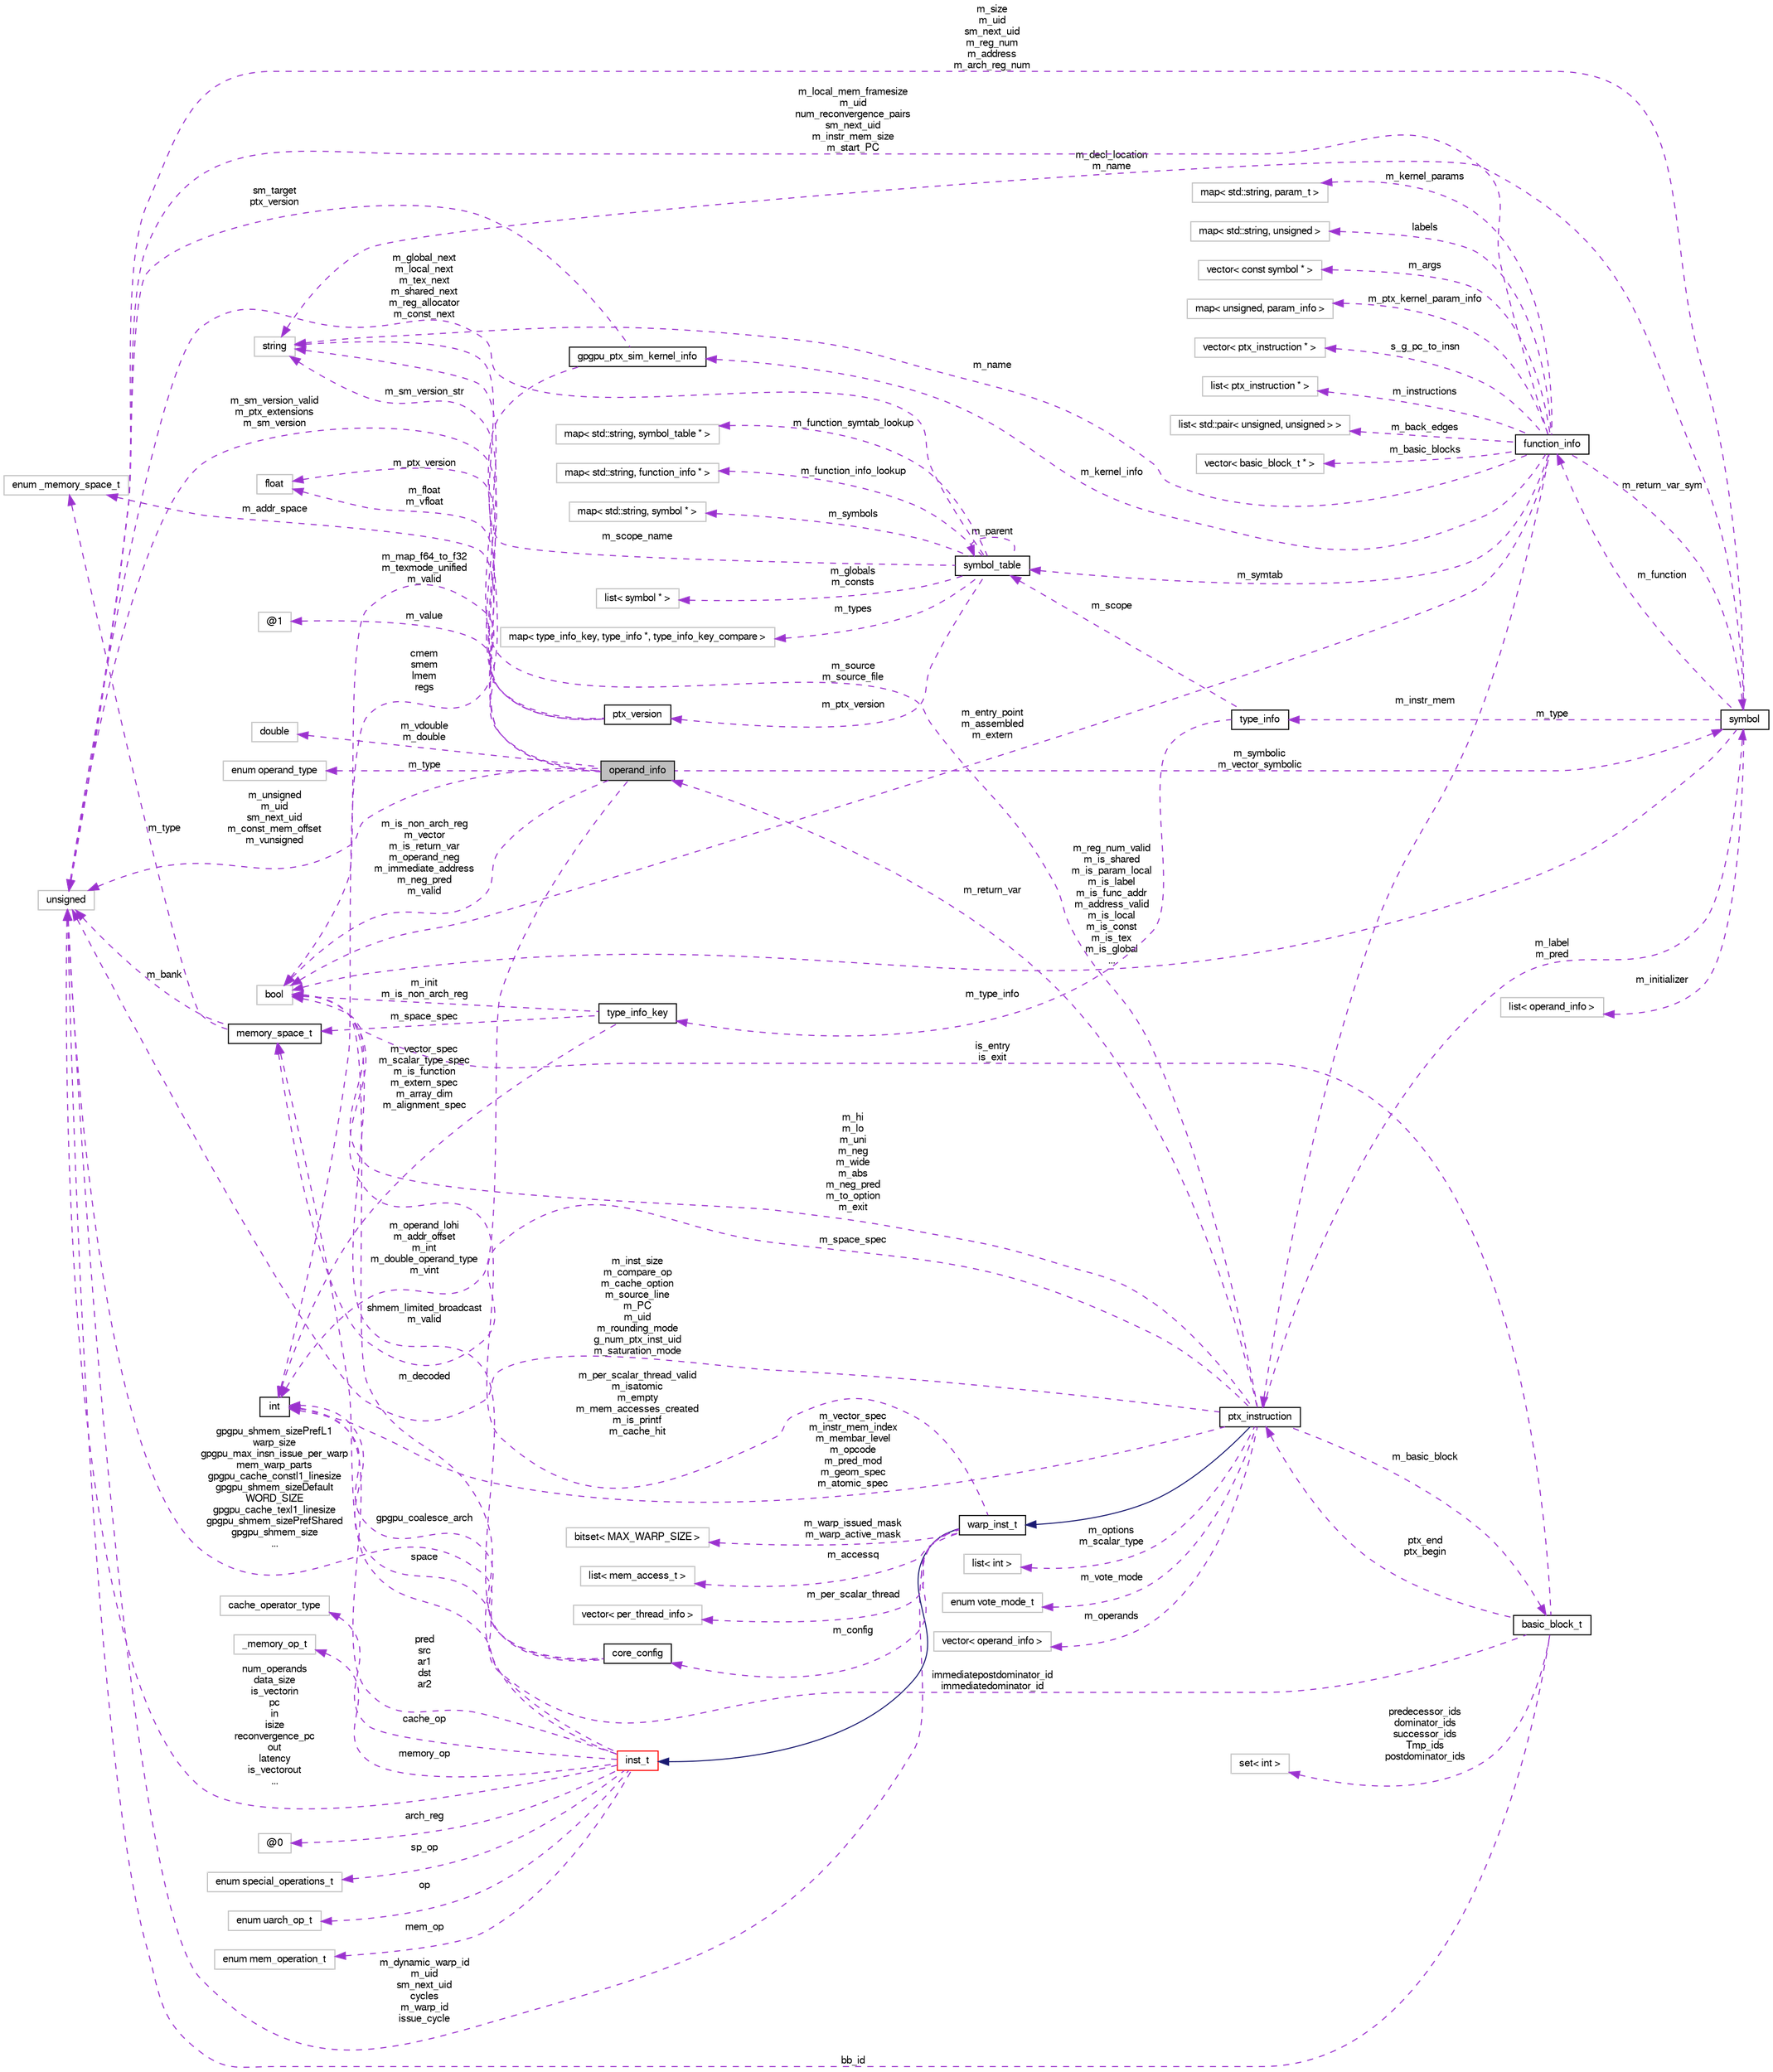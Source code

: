 digraph G
{
  bgcolor="transparent";
  edge [fontname="FreeSans",fontsize="10",labelfontname="FreeSans",labelfontsize="10"];
  node [fontname="FreeSans",fontsize="10",shape=record];
  rankdir=LR;
  Node1 [label="operand_info",height=0.2,width=0.4,color="black", fillcolor="grey75", style="filled" fontcolor="black"];
  Node2 -> Node1 [dir=back,color="darkorchid3",fontsize="10",style="dashed",label="m_value",fontname="FreeSans"];
  Node2 [label="@1",height=0.2,width=0.4,color="grey75"];
  Node3 -> Node1 [dir=back,color="darkorchid3",fontsize="10",style="dashed",label="m_vdouble\nm_double",fontname="FreeSans"];
  Node3 [label="double",height=0.2,width=0.4,color="grey75"];
  Node4 -> Node1 [dir=back,color="darkorchid3",fontsize="10",style="dashed",label="m_float\nm_vfloat",fontname="FreeSans"];
  Node4 [label="float",height=0.2,width=0.4,color="grey75"];
  Node5 -> Node1 [dir=back,color="darkorchid3",fontsize="10",style="dashed",label="m_addr_space",fontname="FreeSans"];
  Node5 [label="enum _memory_space_t",height=0.2,width=0.4,color="grey75"];
  Node6 -> Node1 [dir=back,color="darkorchid3",fontsize="10",style="dashed",label="m_symbolic\nm_vector_symbolic",fontname="FreeSans"];
  Node6 [label="symbol",height=0.2,width=0.4,color="black",URL="$classsymbol.html"];
  Node7 -> Node6 [dir=back,color="darkorchid3",fontsize="10",style="dashed",label="m_type",fontname="FreeSans"];
  Node7 [label="type_info",height=0.2,width=0.4,color="black",URL="$classtype__info.html"];
  Node8 -> Node7 [dir=back,color="darkorchid3",fontsize="10",style="dashed",label="m_scope",fontname="FreeSans"];
  Node8 [label="symbol_table",height=0.2,width=0.4,color="black",URL="$classsymbol__table.html"];
  Node9 -> Node8 [dir=back,color="darkorchid3",fontsize="10",style="dashed",label="m_symbols",fontname="FreeSans"];
  Node9 [label="map\< std::string, symbol * \>",height=0.2,width=0.4,color="grey75"];
  Node8 -> Node8 [dir=back,color="darkorchid3",fontsize="10",style="dashed",label="m_parent",fontname="FreeSans"];
  Node10 -> Node8 [dir=back,color="darkorchid3",fontsize="10",style="dashed",label="m_globals\nm_consts",fontname="FreeSans"];
  Node10 [label="list\< symbol * \>",height=0.2,width=0.4,color="grey75"];
  Node11 -> Node8 [dir=back,color="darkorchid3",fontsize="10",style="dashed",label="m_types",fontname="FreeSans"];
  Node11 [label="map\< type_info_key, type_info *, type_info_key_compare \>",height=0.2,width=0.4,color="grey75"];
  Node12 -> Node8 [dir=back,color="darkorchid3",fontsize="10",style="dashed",label="m_ptx_version",fontname="FreeSans"];
  Node12 [label="ptx_version",height=0.2,width=0.4,color="black",URL="$classptx__version.html"];
  Node4 -> Node12 [dir=back,color="darkorchid3",fontsize="10",style="dashed",label="m_ptx_version",fontname="FreeSans"];
  Node13 -> Node12 [dir=back,color="darkorchid3",fontsize="10",style="dashed",label="m_sm_version_str",fontname="FreeSans"];
  Node13 [label="string",height=0.2,width=0.4,color="grey75"];
  Node14 -> Node12 [dir=back,color="darkorchid3",fontsize="10",style="dashed",label="m_map_f64_to_f32\nm_texmode_unified\nm_valid",fontname="FreeSans"];
  Node14 [label="bool",height=0.2,width=0.4,color="grey75"];
  Node15 -> Node12 [dir=back,color="darkorchid3",fontsize="10",style="dashed",label="m_sm_version_valid\nm_ptx_extensions\nm_sm_version",fontname="FreeSans"];
  Node15 [label="unsigned",height=0.2,width=0.4,color="grey75"];
  Node13 -> Node8 [dir=back,color="darkorchid3",fontsize="10",style="dashed",label="m_scope_name",fontname="FreeSans"];
  Node16 -> Node8 [dir=back,color="darkorchid3",fontsize="10",style="dashed",label="m_function_symtab_lookup",fontname="FreeSans"];
  Node16 [label="map\< std::string, symbol_table * \>",height=0.2,width=0.4,color="grey75"];
  Node17 -> Node8 [dir=back,color="darkorchid3",fontsize="10",style="dashed",label="m_function_info_lookup",fontname="FreeSans"];
  Node17 [label="map\< std::string, function_info * \>",height=0.2,width=0.4,color="grey75"];
  Node15 -> Node8 [dir=back,color="darkorchid3",fontsize="10",style="dashed",label="m_global_next\nm_local_next\nm_tex_next\nm_shared_next\nm_reg_allocator\nm_const_next",fontname="FreeSans"];
  Node18 -> Node7 [dir=back,color="darkorchid3",fontsize="10",style="dashed",label="m_type_info",fontname="FreeSans"];
  Node18 [label="type_info_key",height=0.2,width=0.4,color="black",URL="$classtype__info__key.html"];
  Node19 -> Node18 [dir=back,color="darkorchid3",fontsize="10",style="dashed",label="m_space_spec",fontname="FreeSans"];
  Node19 [label="memory_space_t",height=0.2,width=0.4,color="black",URL="$classmemory__space__t.html"];
  Node5 -> Node19 [dir=back,color="darkorchid3",fontsize="10",style="dashed",label="m_type",fontname="FreeSans"];
  Node15 -> Node19 [dir=back,color="darkorchid3",fontsize="10",style="dashed",label="m_bank",fontname="FreeSans"];
  Node20 -> Node18 [dir=back,color="darkorchid3",fontsize="10",style="dashed",label="m_vector_spec\nm_scalar_type_spec\nm_is_function\nm_extern_spec\nm_array_dim\nm_alignment_spec",fontname="FreeSans"];
  Node20 [label="int",height=0.2,width=0.4,color="black",URL="$classint.html"];
  Node14 -> Node18 [dir=back,color="darkorchid3",fontsize="10",style="dashed",label="m_init\nm_is_non_arch_reg",fontname="FreeSans"];
  Node14 -> Node6 [dir=back,color="darkorchid3",fontsize="10",style="dashed",label="m_reg_num_valid\nm_is_shared\nm_is_param_local\nm_is_label\nm_is_func_addr\nm_address_valid\nm_is_local\nm_is_const\nm_is_tex\nm_is_global\n...",fontname="FreeSans"];
  Node13 -> Node6 [dir=back,color="darkorchid3",fontsize="10",style="dashed",label="m_decl_location\nm_name",fontname="FreeSans"];
  Node21 -> Node6 [dir=back,color="darkorchid3",fontsize="10",style="dashed",label="m_function",fontname="FreeSans"];
  Node21 [label="function_info",height=0.2,width=0.4,color="black",URL="$classfunction__info.html"];
  Node8 -> Node21 [dir=back,color="darkorchid3",fontsize="10",style="dashed",label="m_symtab",fontname="FreeSans"];
  Node22 -> Node21 [dir=back,color="darkorchid3",fontsize="10",style="dashed",label="m_kernel_params",fontname="FreeSans"];
  Node22 [label="map\< std::string, param_t \>",height=0.2,width=0.4,color="grey75"];
  Node23 -> Node21 [dir=back,color="darkorchid3",fontsize="10",style="dashed",label="labels",fontname="FreeSans"];
  Node23 [label="map\< std::string, unsigned \>",height=0.2,width=0.4,color="grey75"];
  Node24 -> Node21 [dir=back,color="darkorchid3",fontsize="10",style="dashed",label="m_args",fontname="FreeSans"];
  Node24 [label="vector\< const symbol * \>",height=0.2,width=0.4,color="grey75"];
  Node25 -> Node21 [dir=back,color="darkorchid3",fontsize="10",style="dashed",label="m_ptx_kernel_param_info",fontname="FreeSans"];
  Node25 [label="map\< unsigned, param_info \>",height=0.2,width=0.4,color="grey75"];
  Node26 -> Node21 [dir=back,color="darkorchid3",fontsize="10",style="dashed",label="s_g_pc_to_insn",fontname="FreeSans"];
  Node26 [label="vector\< ptx_instruction * \>",height=0.2,width=0.4,color="grey75"];
  Node27 -> Node21 [dir=back,color="darkorchid3",fontsize="10",style="dashed",label="m_instructions",fontname="FreeSans"];
  Node27 [label="list\< ptx_instruction * \>",height=0.2,width=0.4,color="grey75"];
  Node28 -> Node21 [dir=back,color="darkorchid3",fontsize="10",style="dashed",label="m_instr_mem",fontname="FreeSans"];
  Node28 [label="ptx_instruction",height=0.2,width=0.4,color="black",URL="$classptx__instruction.html"];
  Node29 -> Node28 [dir=back,color="midnightblue",fontsize="10",style="solid",fontname="FreeSans"];
  Node29 [label="warp_inst_t",height=0.2,width=0.4,color="black",URL="$classwarp__inst__t.html"];
  Node30 -> Node29 [dir=back,color="midnightblue",fontsize="10",style="solid",fontname="FreeSans"];
  Node30 [label="inst_t",height=0.2,width=0.4,color="red",URL="$classinst__t.html"];
  Node31 -> Node30 [dir=back,color="darkorchid3",fontsize="10",style="dashed",label="arch_reg",fontname="FreeSans"];
  Node31 [label="@0",height=0.2,width=0.4,color="grey75"];
  Node32 -> Node30 [dir=back,color="darkorchid3",fontsize="10",style="dashed",label="sp_op",fontname="FreeSans"];
  Node32 [label="enum special_operations_t",height=0.2,width=0.4,color="grey75"];
  Node33 -> Node30 [dir=back,color="darkorchid3",fontsize="10",style="dashed",label="op",fontname="FreeSans"];
  Node33 [label="enum uarch_op_t",height=0.2,width=0.4,color="grey75"];
  Node34 -> Node30 [dir=back,color="darkorchid3",fontsize="10",style="dashed",label="mem_op",fontname="FreeSans"];
  Node34 [label="enum mem_operation_t",height=0.2,width=0.4,color="grey75"];
  Node35 -> Node30 [dir=back,color="darkorchid3",fontsize="10",style="dashed",label="cache_op",fontname="FreeSans"];
  Node35 [label="cache_operator_type",height=0.2,width=0.4,color="grey75"];
  Node19 -> Node30 [dir=back,color="darkorchid3",fontsize="10",style="dashed",label="space",fontname="FreeSans"];
  Node20 -> Node30 [dir=back,color="darkorchid3",fontsize="10",style="dashed",label="pred\nsrc\nar1\ndst\nar2",fontname="FreeSans"];
  Node36 -> Node30 [dir=back,color="darkorchid3",fontsize="10",style="dashed",label="memory_op",fontname="FreeSans"];
  Node36 [label="_memory_op_t",height=0.2,width=0.4,color="grey75"];
  Node14 -> Node30 [dir=back,color="darkorchid3",fontsize="10",style="dashed",label="m_decoded",fontname="FreeSans"];
  Node15 -> Node30 [dir=back,color="darkorchid3",fontsize="10",style="dashed",label="num_operands\ndata_size\nis_vectorin\npc\nin\nisize\nreconvergence_pc\nout\nlatency\nis_vectorout\n...",fontname="FreeSans"];
  Node37 -> Node29 [dir=back,color="darkorchid3",fontsize="10",style="dashed",label="m_warp_issued_mask\nm_warp_active_mask",fontname="FreeSans"];
  Node37 [label="bitset\< MAX_WARP_SIZE \>",height=0.2,width=0.4,color="grey75"];
  Node38 -> Node29 [dir=back,color="darkorchid3",fontsize="10",style="dashed",label="m_accessq",fontname="FreeSans"];
  Node38 [label="list\< mem_access_t \>",height=0.2,width=0.4,color="grey75"];
  Node39 -> Node29 [dir=back,color="darkorchid3",fontsize="10",style="dashed",label="m_config",fontname="FreeSans"];
  Node39 [label="core_config",height=0.2,width=0.4,color="black",URL="$structcore__config.html"];
  Node20 -> Node39 [dir=back,color="darkorchid3",fontsize="10",style="dashed",label="gpgpu_coalesce_arch",fontname="FreeSans"];
  Node14 -> Node39 [dir=back,color="darkorchid3",fontsize="10",style="dashed",label="shmem_limited_broadcast\nm_valid",fontname="FreeSans"];
  Node15 -> Node39 [dir=back,color="darkorchid3",fontsize="10",style="dashed",label="gpgpu_shmem_sizePrefL1\nwarp_size\ngpgpu_max_insn_issue_per_warp\nmem_warp_parts\ngpgpu_cache_constl1_linesize\ngpgpu_shmem_sizeDefault\nWORD_SIZE\ngpgpu_cache_texl1_linesize\ngpgpu_shmem_sizePrefShared\ngpgpu_shmem_size\n...",fontname="FreeSans"];
  Node14 -> Node29 [dir=back,color="darkorchid3",fontsize="10",style="dashed",label="m_per_scalar_thread_valid\nm_isatomic\nm_empty\nm_mem_accesses_created\nm_is_printf\nm_cache_hit",fontname="FreeSans"];
  Node40 -> Node29 [dir=back,color="darkorchid3",fontsize="10",style="dashed",label="m_per_scalar_thread",fontname="FreeSans"];
  Node40 [label="vector\< per_thread_info \>",height=0.2,width=0.4,color="grey75"];
  Node15 -> Node29 [dir=back,color="darkorchid3",fontsize="10",style="dashed",label="m_dynamic_warp_id\nm_uid\nsm_next_uid\ncycles\nm_warp_id\nissue_cycle",fontname="FreeSans"];
  Node41 -> Node28 [dir=back,color="darkorchid3",fontsize="10",style="dashed",label="m_basic_block",fontname="FreeSans"];
  Node41 [label="basic_block_t",height=0.2,width=0.4,color="black",URL="$structbasic__block__t.html"];
  Node42 -> Node41 [dir=back,color="darkorchid3",fontsize="10",style="dashed",label="predecessor_ids\ndominator_ids\nsuccessor_ids\nTmp_ids\npostdominator_ids",fontname="FreeSans"];
  Node42 [label="set\< int \>",height=0.2,width=0.4,color="grey75"];
  Node28 -> Node41 [dir=back,color="darkorchid3",fontsize="10",style="dashed",label="ptx_end\nptx_begin",fontname="FreeSans"];
  Node20 -> Node41 [dir=back,color="darkorchid3",fontsize="10",style="dashed",label="immediatepostdominator_id\nimmediatedominator_id",fontname="FreeSans"];
  Node14 -> Node41 [dir=back,color="darkorchid3",fontsize="10",style="dashed",label="is_entry\nis_exit",fontname="FreeSans"];
  Node15 -> Node41 [dir=back,color="darkorchid3",fontsize="10",style="dashed",label="bb_id",fontname="FreeSans"];
  Node43 -> Node28 [dir=back,color="darkorchid3",fontsize="10",style="dashed",label="m_options\nm_scalar_type",fontname="FreeSans"];
  Node43 [label="list\< int \>",height=0.2,width=0.4,color="grey75"];
  Node19 -> Node28 [dir=back,color="darkorchid3",fontsize="10",style="dashed",label="m_space_spec",fontname="FreeSans"];
  Node44 -> Node28 [dir=back,color="darkorchid3",fontsize="10",style="dashed",label="m_vote_mode",fontname="FreeSans"];
  Node44 [label="enum vote_mode_t",height=0.2,width=0.4,color="grey75"];
  Node1 -> Node28 [dir=back,color="darkorchid3",fontsize="10",style="dashed",label="m_return_var",fontname="FreeSans"];
  Node20 -> Node28 [dir=back,color="darkorchid3",fontsize="10",style="dashed",label="m_vector_spec\nm_instr_mem_index\nm_membar_level\nm_opcode\nm_pred_mod\nm_geom_spec\nm_atomic_spec",fontname="FreeSans"];
  Node6 -> Node28 [dir=back,color="darkorchid3",fontsize="10",style="dashed",label="m_label\nm_pred",fontname="FreeSans"];
  Node14 -> Node28 [dir=back,color="darkorchid3",fontsize="10",style="dashed",label="m_hi\nm_lo\nm_uni\nm_neg\nm_wide\nm_abs\nm_neg_pred\nm_to_option\nm_exit",fontname="FreeSans"];
  Node13 -> Node28 [dir=back,color="darkorchid3",fontsize="10",style="dashed",label="m_source\nm_source_file",fontname="FreeSans"];
  Node15 -> Node28 [dir=back,color="darkorchid3",fontsize="10",style="dashed",label="m_inst_size\nm_compare_op\nm_cache_option\nm_source_line\nm_PC\nm_uid\nm_rounding_mode\ng_num_ptx_inst_uid\nm_saturation_mode",fontname="FreeSans"];
  Node45 -> Node28 [dir=back,color="darkorchid3",fontsize="10",style="dashed",label="m_operands",fontname="FreeSans"];
  Node45 [label="vector\< operand_info \>",height=0.2,width=0.4,color="grey75"];
  Node6 -> Node21 [dir=back,color="darkorchid3",fontsize="10",style="dashed",label="m_return_var_sym",fontname="FreeSans"];
  Node13 -> Node21 [dir=back,color="darkorchid3",fontsize="10",style="dashed",label="m_name",fontname="FreeSans"];
  Node14 -> Node21 [dir=back,color="darkorchid3",fontsize="10",style="dashed",label="m_entry_point\nm_assembled\nm_extern",fontname="FreeSans"];
  Node46 -> Node21 [dir=back,color="darkorchid3",fontsize="10",style="dashed",label="m_kernel_info",fontname="FreeSans"];
  Node46 [label="gpgpu_ptx_sim_kernel_info",height=0.2,width=0.4,color="black",URL="$structgpgpu__ptx__sim__kernel__info.html"];
  Node20 -> Node46 [dir=back,color="darkorchid3",fontsize="10",style="dashed",label="cmem\nsmem\nlmem\nregs",fontname="FreeSans"];
  Node15 -> Node46 [dir=back,color="darkorchid3",fontsize="10",style="dashed",label="sm_target\nptx_version",fontname="FreeSans"];
  Node47 -> Node21 [dir=back,color="darkorchid3",fontsize="10",style="dashed",label="m_back_edges",fontname="FreeSans"];
  Node47 [label="list\< std::pair\< unsigned, unsigned \> \>",height=0.2,width=0.4,color="grey75"];
  Node15 -> Node21 [dir=back,color="darkorchid3",fontsize="10",style="dashed",label="m_local_mem_framesize\nm_uid\nnum_reconvergence_pairs\nsm_next_uid\nm_instr_mem_size\nm_start_PC",fontname="FreeSans"];
  Node48 -> Node21 [dir=back,color="darkorchid3",fontsize="10",style="dashed",label="m_basic_blocks",fontname="FreeSans"];
  Node48 [label="vector\< basic_block_t * \>",height=0.2,width=0.4,color="grey75"];
  Node49 -> Node6 [dir=back,color="darkorchid3",fontsize="10",style="dashed",label="m_initializer",fontname="FreeSans"];
  Node49 [label="list\< operand_info \>",height=0.2,width=0.4,color="grey75"];
  Node15 -> Node6 [dir=back,color="darkorchid3",fontsize="10",style="dashed",label="m_size\nm_uid\nsm_next_uid\nm_reg_num\nm_address\nm_arch_reg_num",fontname="FreeSans"];
  Node20 -> Node1 [dir=back,color="darkorchid3",fontsize="10",style="dashed",label="m_operand_lohi\nm_addr_offset\nm_int\nm_double_operand_type\nm_vint",fontname="FreeSans"];
  Node14 -> Node1 [dir=back,color="darkorchid3",fontsize="10",style="dashed",label="m_is_non_arch_reg\nm_vector\nm_is_return_var\nm_operand_neg\nm_immediate_address\nm_neg_pred\nm_valid",fontname="FreeSans"];
  Node50 -> Node1 [dir=back,color="darkorchid3",fontsize="10",style="dashed",label="m_type",fontname="FreeSans"];
  Node50 [label="enum operand_type",height=0.2,width=0.4,color="grey75"];
  Node15 -> Node1 [dir=back,color="darkorchid3",fontsize="10",style="dashed",label="m_unsigned\nm_uid\nsm_next_uid\nm_const_mem_offset\nm_vunsigned",fontname="FreeSans"];
}
